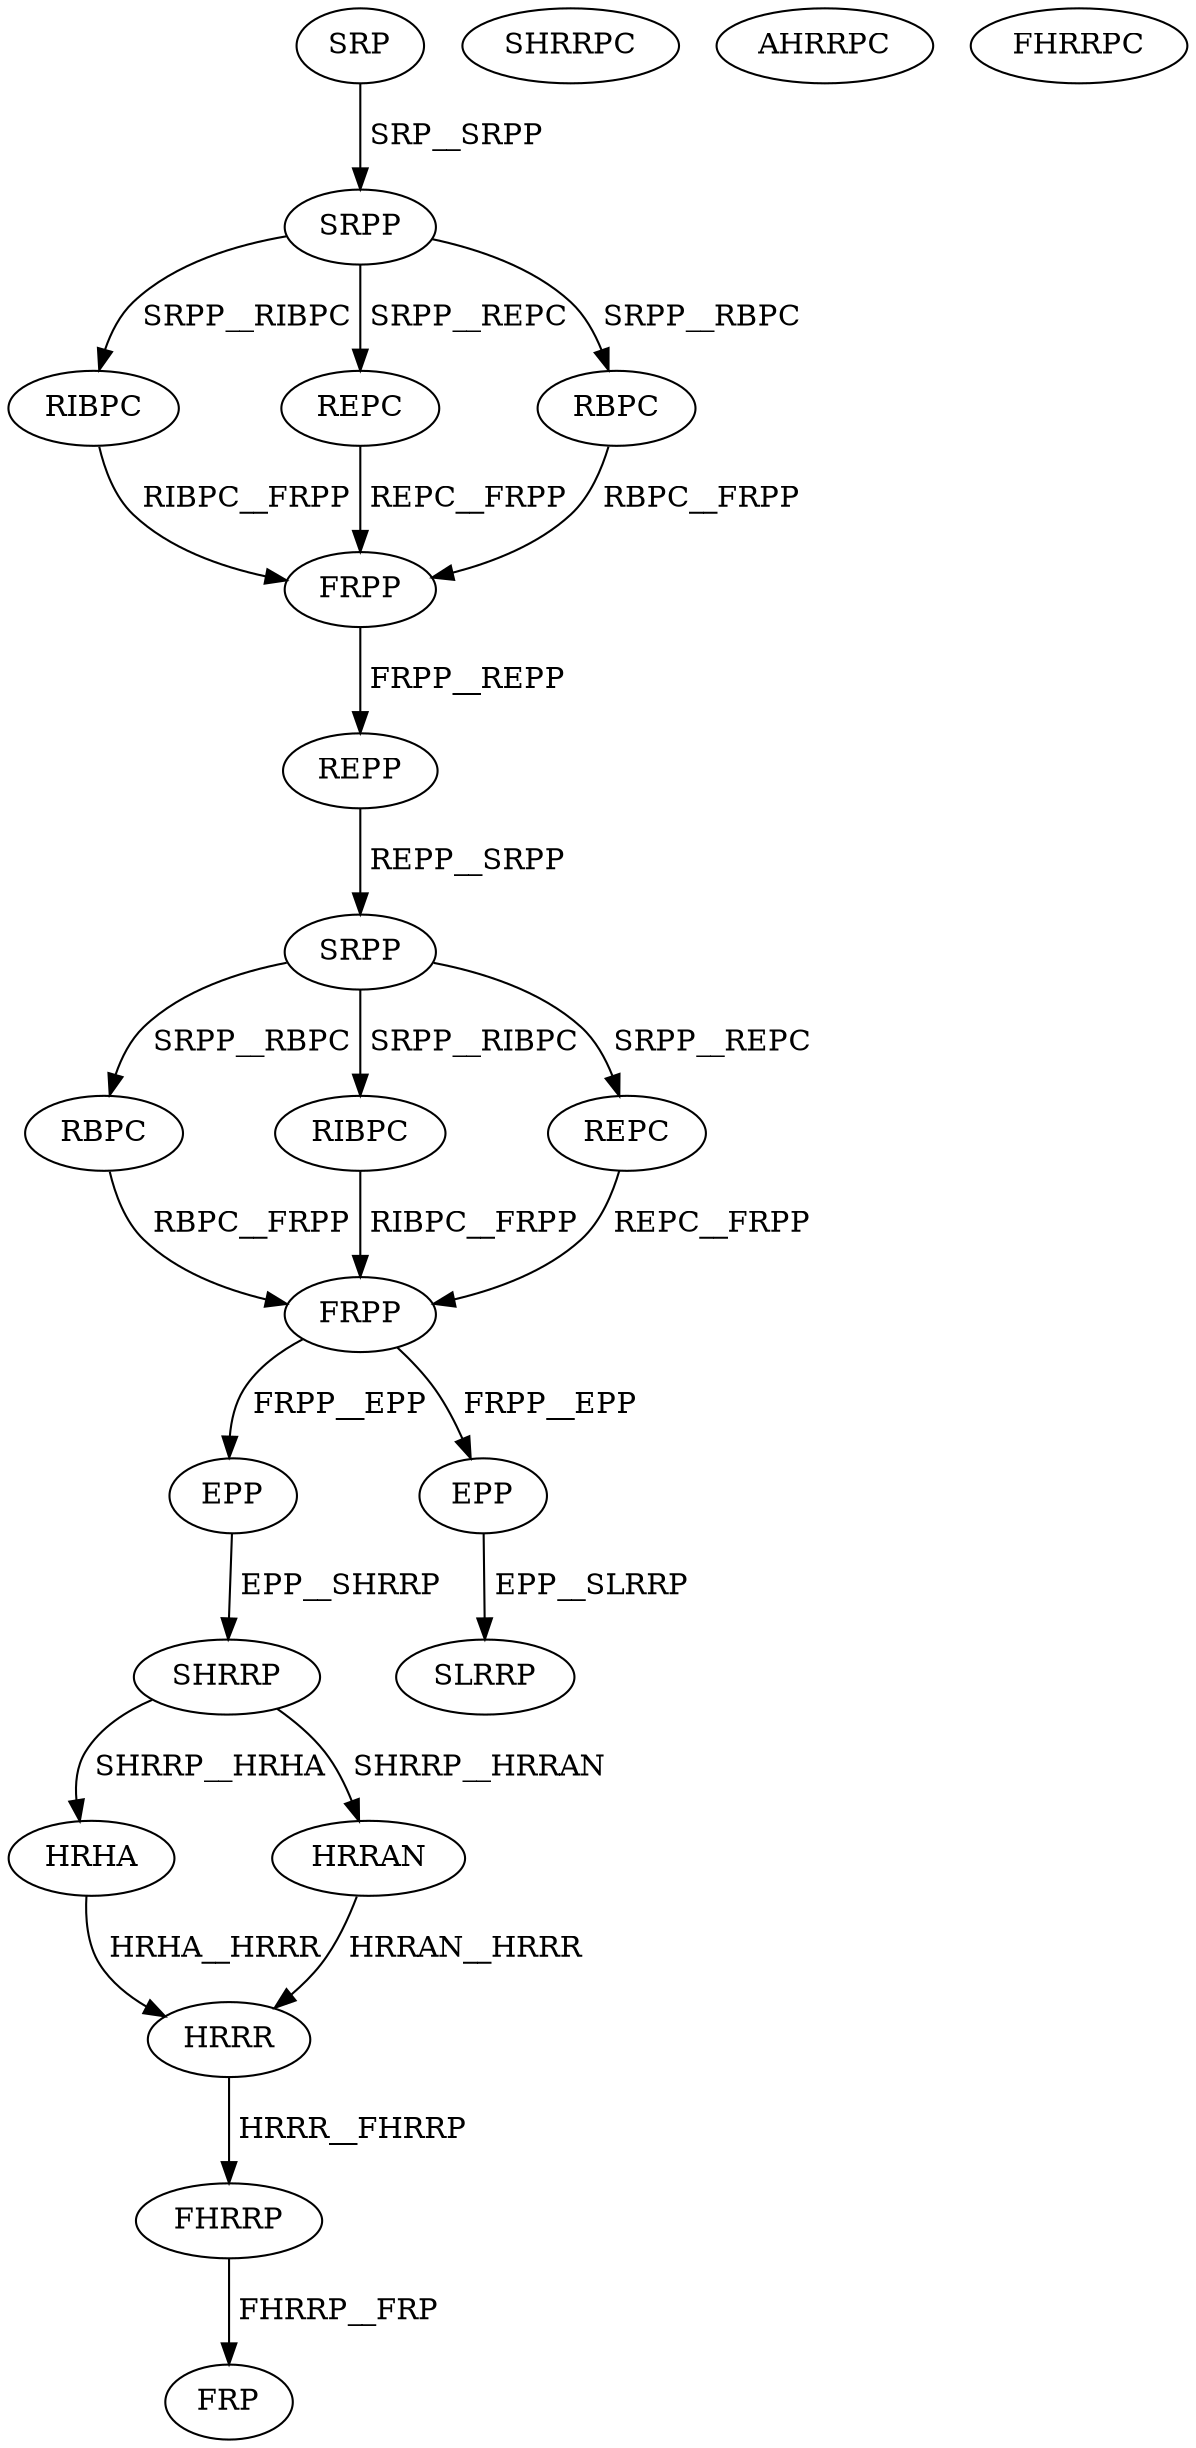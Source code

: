 digraph G { 
1 [label="SRP",color=black,fontcolor=black];
2 [label="SRPP",color=black,fontcolor=black];
3 [label="RIBPC",color=black,fontcolor=black];
4 [label="REPC",color=black,fontcolor=black];
5 [label="RBPC",color=black,fontcolor=black];
6 [label="FRPP",color=black,fontcolor=black];
7 [label="REPP",color=black,fontcolor=black];
8 [label="SRPP",color=black,fontcolor=black];
9 [label="RBPC",color=black,fontcolor=black];
10 [label="RIBPC",color=black,fontcolor=black];
11 [label="REPC",color=black,fontcolor=black];
12 [label="FRPP",color=black,fontcolor=black];
13 [label="EPP",color=black,fontcolor=black];
14 [label="SHRRP",color=black,fontcolor=black];
15 [label="SHRRPC",color=black,fontcolor=black];
16 [label="HRHA",color=black,fontcolor=black];
17 [label="AHRRPC",color=black,fontcolor=black];
18 [label="HRRAN",color=black,fontcolor=black];
19 [label="FHRRPC",color=black,fontcolor=black];
20 [label="HRRR",color=black,fontcolor=black];
21 [label="FHRRP",color=black,fontcolor=black];
22 [label="FRP",color=black,fontcolor=black];
23 [label="EPP",color=black,fontcolor=black];
24 [label="SLRRP",color=black,fontcolor=black];
1->2[label=" SRP__SRPP",color=black,fontcolor=black];
2->3[label=" SRPP__RIBPC",color=black,fontcolor=black];
2->4[label=" SRPP__REPC",color=black,fontcolor=black];
2->5[label=" SRPP__RBPC",color=black,fontcolor=black];
3->6[label=" RIBPC__FRPP",color=black,fontcolor=black];
4->6[label=" REPC__FRPP",color=black,fontcolor=black];
5->6[label=" RBPC__FRPP",color=black,fontcolor=black];
6->7[label=" FRPP__REPP",color=black,fontcolor=black];
7->8[label=" REPP__SRPP",color=black,fontcolor=black];
8->9[label=" SRPP__RBPC",color=black,fontcolor=black];
8->10[label=" SRPP__RIBPC",color=black,fontcolor=black];
8->11[label=" SRPP__REPC",color=black,fontcolor=black];
9->12[label=" RBPC__FRPP",color=black,fontcolor=black];
10->12[label=" RIBPC__FRPP",color=black,fontcolor=black];
11->12[label=" REPC__FRPP",color=black,fontcolor=black];
12->13[label=" FRPP__EPP",color=black,fontcolor=black];
12->23[label=" FRPP__EPP",color=black,fontcolor=black];
13->14[label=" EPP__SHRRP",color=black,fontcolor=black];
14->16[label=" SHRRP__HRHA",color=black,fontcolor=black];
14->18[label=" SHRRP__HRRAN",color=black,fontcolor=black];
16->20[label=" HRHA__HRRR",color=black,fontcolor=black];
18->20[label=" HRRAN__HRRR",color=black,fontcolor=black];
20->21[label=" HRRR__FHRRP",color=black,fontcolor=black];
21->22[label=" FHRRP__FRP",color=black,fontcolor=black];
23->24[label=" EPP__SLRRP",color=black,fontcolor=black];
}
